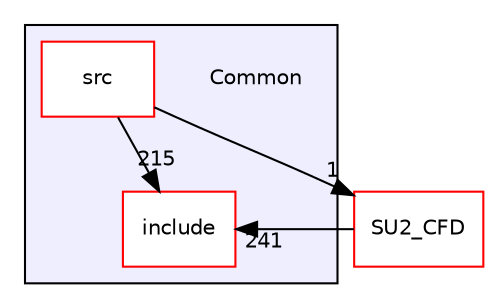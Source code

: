 digraph "Common" {
  compound=true
  node [ fontsize="10", fontname="Helvetica"];
  edge [ labelfontsize="10", labelfontname="Helvetica"];
  subgraph clusterdir_4ab6b4cc6a7edbff49100e9123df213f {
    graph [ bgcolor="#eeeeff", pencolor="black", label="" URL="dir_4ab6b4cc6a7edbff49100e9123df213f.html"];
    dir_4ab6b4cc6a7edbff49100e9123df213f [shape=plaintext label="Common"];
    dir_92cb2900980f09bf257878861626e98f [shape=box label="include" color="red" fillcolor="white" style="filled" URL="dir_92cb2900980f09bf257878861626e98f.html"];
    dir_3752367cbca4c9b58dde90984de9bccc [shape=box label="src" color="red" fillcolor="white" style="filled" URL="dir_3752367cbca4c9b58dde90984de9bccc.html"];
  }
  dir_6f9fd837e39f246a8f0c94f670ad0309 [shape=box label="SU2_CFD" fillcolor="white" style="filled" color="red" URL="dir_6f9fd837e39f246a8f0c94f670ad0309.html"];
  dir_6f9fd837e39f246a8f0c94f670ad0309->dir_92cb2900980f09bf257878861626e98f [headlabel="241", labeldistance=1.5 headhref="dir_000033_000001.html"];
  dir_3752367cbca4c9b58dde90984de9bccc->dir_6f9fd837e39f246a8f0c94f670ad0309 [headlabel="1", labeldistance=1.5 headhref="dir_000017_000033.html"];
  dir_3752367cbca4c9b58dde90984de9bccc->dir_92cb2900980f09bf257878861626e98f [headlabel="215", labeldistance=1.5 headhref="dir_000017_000001.html"];
}
